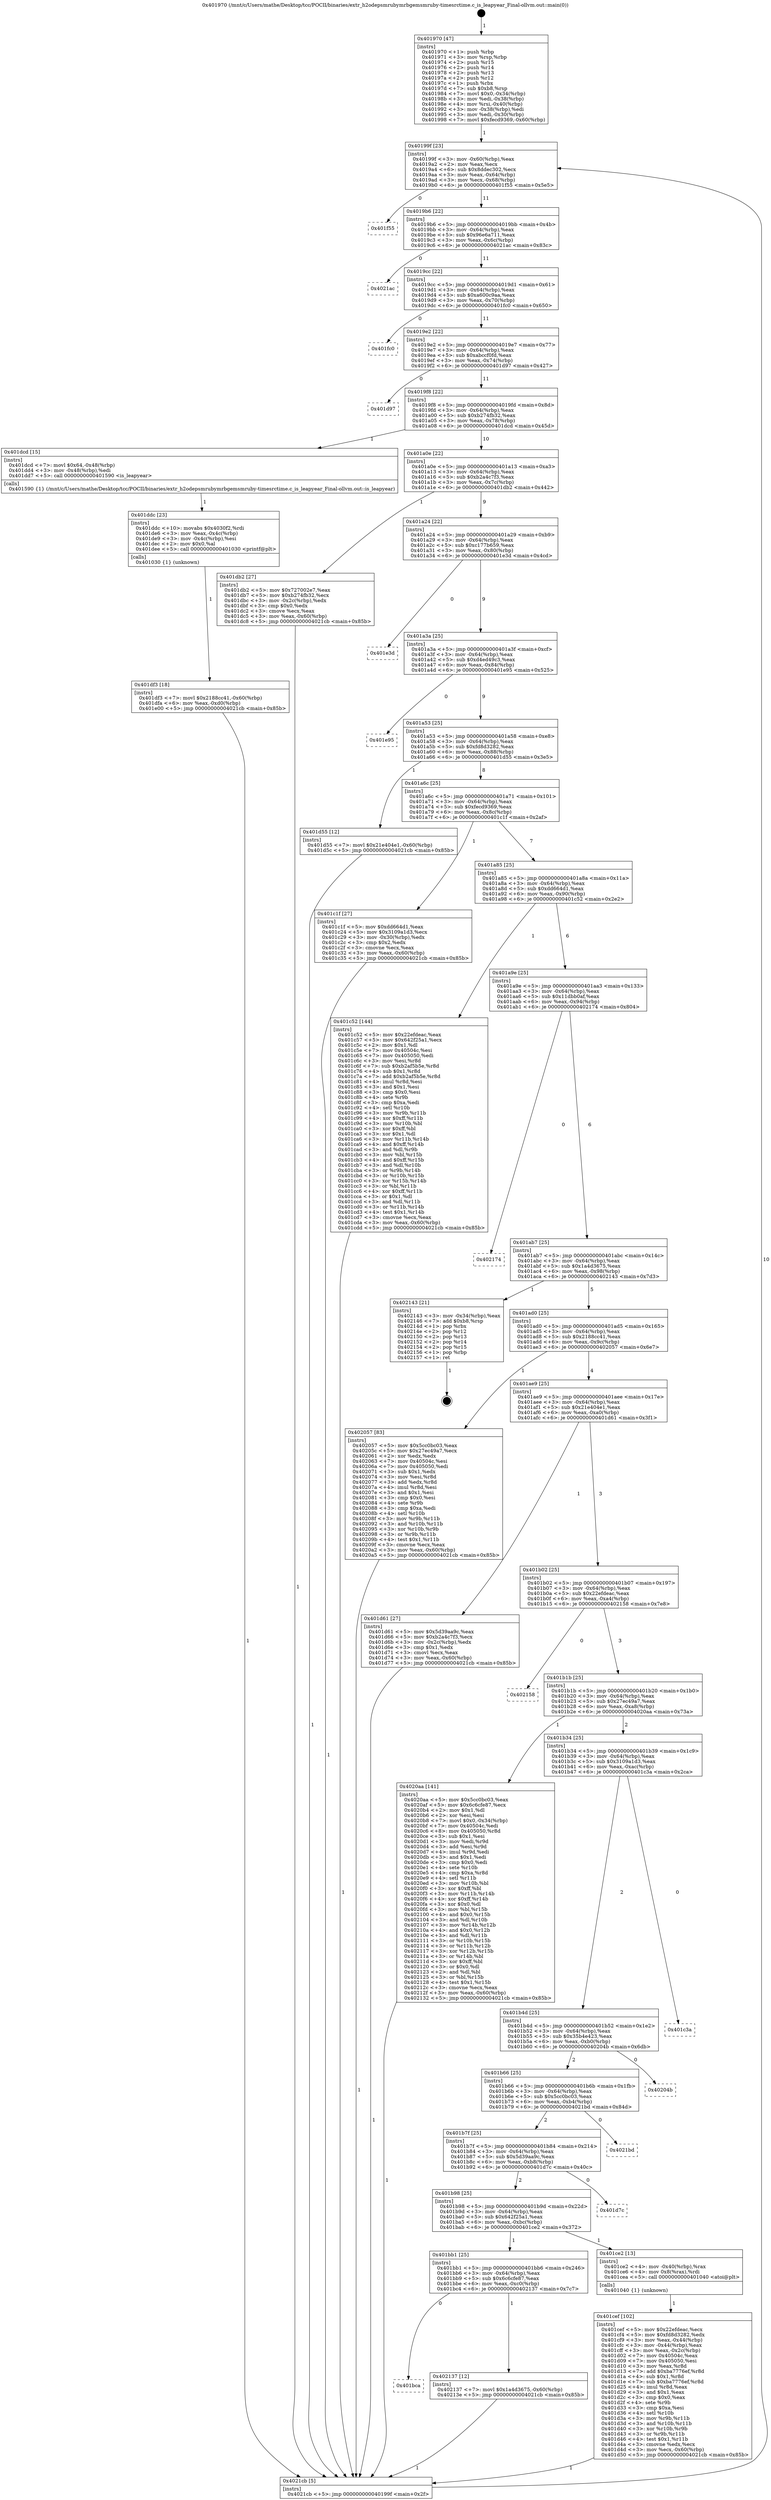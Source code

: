 digraph "0x401970" {
  label = "0x401970 (/mnt/c/Users/mathe/Desktop/tcc/POCII/binaries/extr_h2odepsmrubymrbgemsmruby-timesrctime.c_is_leapyear_Final-ollvm.out::main(0))"
  labelloc = "t"
  node[shape=record]

  Entry [label="",width=0.3,height=0.3,shape=circle,fillcolor=black,style=filled]
  "0x40199f" [label="{
     0x40199f [23]\l
     | [instrs]\l
     &nbsp;&nbsp;0x40199f \<+3\>: mov -0x60(%rbp),%eax\l
     &nbsp;&nbsp;0x4019a2 \<+2\>: mov %eax,%ecx\l
     &nbsp;&nbsp;0x4019a4 \<+6\>: sub $0x8ddec302,%ecx\l
     &nbsp;&nbsp;0x4019aa \<+3\>: mov %eax,-0x64(%rbp)\l
     &nbsp;&nbsp;0x4019ad \<+3\>: mov %ecx,-0x68(%rbp)\l
     &nbsp;&nbsp;0x4019b0 \<+6\>: je 0000000000401f55 \<main+0x5e5\>\l
  }"]
  "0x401f55" [label="{
     0x401f55\l
  }", style=dashed]
  "0x4019b6" [label="{
     0x4019b6 [22]\l
     | [instrs]\l
     &nbsp;&nbsp;0x4019b6 \<+5\>: jmp 00000000004019bb \<main+0x4b\>\l
     &nbsp;&nbsp;0x4019bb \<+3\>: mov -0x64(%rbp),%eax\l
     &nbsp;&nbsp;0x4019be \<+5\>: sub $0x96e6a711,%eax\l
     &nbsp;&nbsp;0x4019c3 \<+3\>: mov %eax,-0x6c(%rbp)\l
     &nbsp;&nbsp;0x4019c6 \<+6\>: je 00000000004021ac \<main+0x83c\>\l
  }"]
  Exit [label="",width=0.3,height=0.3,shape=circle,fillcolor=black,style=filled,peripheries=2]
  "0x4021ac" [label="{
     0x4021ac\l
  }", style=dashed]
  "0x4019cc" [label="{
     0x4019cc [22]\l
     | [instrs]\l
     &nbsp;&nbsp;0x4019cc \<+5\>: jmp 00000000004019d1 \<main+0x61\>\l
     &nbsp;&nbsp;0x4019d1 \<+3\>: mov -0x64(%rbp),%eax\l
     &nbsp;&nbsp;0x4019d4 \<+5\>: sub $0xa600c9aa,%eax\l
     &nbsp;&nbsp;0x4019d9 \<+3\>: mov %eax,-0x70(%rbp)\l
     &nbsp;&nbsp;0x4019dc \<+6\>: je 0000000000401fc0 \<main+0x650\>\l
  }"]
  "0x401bca" [label="{
     0x401bca\l
  }", style=dashed]
  "0x401fc0" [label="{
     0x401fc0\l
  }", style=dashed]
  "0x4019e2" [label="{
     0x4019e2 [22]\l
     | [instrs]\l
     &nbsp;&nbsp;0x4019e2 \<+5\>: jmp 00000000004019e7 \<main+0x77\>\l
     &nbsp;&nbsp;0x4019e7 \<+3\>: mov -0x64(%rbp),%eax\l
     &nbsp;&nbsp;0x4019ea \<+5\>: sub $0xabccf0fd,%eax\l
     &nbsp;&nbsp;0x4019ef \<+3\>: mov %eax,-0x74(%rbp)\l
     &nbsp;&nbsp;0x4019f2 \<+6\>: je 0000000000401d97 \<main+0x427\>\l
  }"]
  "0x402137" [label="{
     0x402137 [12]\l
     | [instrs]\l
     &nbsp;&nbsp;0x402137 \<+7\>: movl $0x1a4d3675,-0x60(%rbp)\l
     &nbsp;&nbsp;0x40213e \<+5\>: jmp 00000000004021cb \<main+0x85b\>\l
  }"]
  "0x401d97" [label="{
     0x401d97\l
  }", style=dashed]
  "0x4019f8" [label="{
     0x4019f8 [22]\l
     | [instrs]\l
     &nbsp;&nbsp;0x4019f8 \<+5\>: jmp 00000000004019fd \<main+0x8d\>\l
     &nbsp;&nbsp;0x4019fd \<+3\>: mov -0x64(%rbp),%eax\l
     &nbsp;&nbsp;0x401a00 \<+5\>: sub $0xb274fb32,%eax\l
     &nbsp;&nbsp;0x401a05 \<+3\>: mov %eax,-0x78(%rbp)\l
     &nbsp;&nbsp;0x401a08 \<+6\>: je 0000000000401dcd \<main+0x45d\>\l
  }"]
  "0x401df3" [label="{
     0x401df3 [18]\l
     | [instrs]\l
     &nbsp;&nbsp;0x401df3 \<+7\>: movl $0x2188cc41,-0x60(%rbp)\l
     &nbsp;&nbsp;0x401dfa \<+6\>: mov %eax,-0xd0(%rbp)\l
     &nbsp;&nbsp;0x401e00 \<+5\>: jmp 00000000004021cb \<main+0x85b\>\l
  }"]
  "0x401dcd" [label="{
     0x401dcd [15]\l
     | [instrs]\l
     &nbsp;&nbsp;0x401dcd \<+7\>: movl $0x64,-0x48(%rbp)\l
     &nbsp;&nbsp;0x401dd4 \<+3\>: mov -0x48(%rbp),%edi\l
     &nbsp;&nbsp;0x401dd7 \<+5\>: call 0000000000401590 \<is_leapyear\>\l
     | [calls]\l
     &nbsp;&nbsp;0x401590 \{1\} (/mnt/c/Users/mathe/Desktop/tcc/POCII/binaries/extr_h2odepsmrubymrbgemsmruby-timesrctime.c_is_leapyear_Final-ollvm.out::is_leapyear)\l
  }"]
  "0x401a0e" [label="{
     0x401a0e [22]\l
     | [instrs]\l
     &nbsp;&nbsp;0x401a0e \<+5\>: jmp 0000000000401a13 \<main+0xa3\>\l
     &nbsp;&nbsp;0x401a13 \<+3\>: mov -0x64(%rbp),%eax\l
     &nbsp;&nbsp;0x401a16 \<+5\>: sub $0xb2a4c7f3,%eax\l
     &nbsp;&nbsp;0x401a1b \<+3\>: mov %eax,-0x7c(%rbp)\l
     &nbsp;&nbsp;0x401a1e \<+6\>: je 0000000000401db2 \<main+0x442\>\l
  }"]
  "0x401ddc" [label="{
     0x401ddc [23]\l
     | [instrs]\l
     &nbsp;&nbsp;0x401ddc \<+10\>: movabs $0x4030f2,%rdi\l
     &nbsp;&nbsp;0x401de6 \<+3\>: mov %eax,-0x4c(%rbp)\l
     &nbsp;&nbsp;0x401de9 \<+3\>: mov -0x4c(%rbp),%esi\l
     &nbsp;&nbsp;0x401dec \<+2\>: mov $0x0,%al\l
     &nbsp;&nbsp;0x401dee \<+5\>: call 0000000000401030 \<printf@plt\>\l
     | [calls]\l
     &nbsp;&nbsp;0x401030 \{1\} (unknown)\l
  }"]
  "0x401db2" [label="{
     0x401db2 [27]\l
     | [instrs]\l
     &nbsp;&nbsp;0x401db2 \<+5\>: mov $0x727002e7,%eax\l
     &nbsp;&nbsp;0x401db7 \<+5\>: mov $0xb274fb32,%ecx\l
     &nbsp;&nbsp;0x401dbc \<+3\>: mov -0x2c(%rbp),%edx\l
     &nbsp;&nbsp;0x401dbf \<+3\>: cmp $0x0,%edx\l
     &nbsp;&nbsp;0x401dc2 \<+3\>: cmove %ecx,%eax\l
     &nbsp;&nbsp;0x401dc5 \<+3\>: mov %eax,-0x60(%rbp)\l
     &nbsp;&nbsp;0x401dc8 \<+5\>: jmp 00000000004021cb \<main+0x85b\>\l
  }"]
  "0x401a24" [label="{
     0x401a24 [22]\l
     | [instrs]\l
     &nbsp;&nbsp;0x401a24 \<+5\>: jmp 0000000000401a29 \<main+0xb9\>\l
     &nbsp;&nbsp;0x401a29 \<+3\>: mov -0x64(%rbp),%eax\l
     &nbsp;&nbsp;0x401a2c \<+5\>: sub $0xc177b659,%eax\l
     &nbsp;&nbsp;0x401a31 \<+3\>: mov %eax,-0x80(%rbp)\l
     &nbsp;&nbsp;0x401a34 \<+6\>: je 0000000000401e3d \<main+0x4cd\>\l
  }"]
  "0x401cef" [label="{
     0x401cef [102]\l
     | [instrs]\l
     &nbsp;&nbsp;0x401cef \<+5\>: mov $0x22efdeac,%ecx\l
     &nbsp;&nbsp;0x401cf4 \<+5\>: mov $0xfd8d3282,%edx\l
     &nbsp;&nbsp;0x401cf9 \<+3\>: mov %eax,-0x44(%rbp)\l
     &nbsp;&nbsp;0x401cfc \<+3\>: mov -0x44(%rbp),%eax\l
     &nbsp;&nbsp;0x401cff \<+3\>: mov %eax,-0x2c(%rbp)\l
     &nbsp;&nbsp;0x401d02 \<+7\>: mov 0x40504c,%eax\l
     &nbsp;&nbsp;0x401d09 \<+7\>: mov 0x405050,%esi\l
     &nbsp;&nbsp;0x401d10 \<+3\>: mov %eax,%r8d\l
     &nbsp;&nbsp;0x401d13 \<+7\>: add $0xba7776ef,%r8d\l
     &nbsp;&nbsp;0x401d1a \<+4\>: sub $0x1,%r8d\l
     &nbsp;&nbsp;0x401d1e \<+7\>: sub $0xba7776ef,%r8d\l
     &nbsp;&nbsp;0x401d25 \<+4\>: imul %r8d,%eax\l
     &nbsp;&nbsp;0x401d29 \<+3\>: and $0x1,%eax\l
     &nbsp;&nbsp;0x401d2c \<+3\>: cmp $0x0,%eax\l
     &nbsp;&nbsp;0x401d2f \<+4\>: sete %r9b\l
     &nbsp;&nbsp;0x401d33 \<+3\>: cmp $0xa,%esi\l
     &nbsp;&nbsp;0x401d36 \<+4\>: setl %r10b\l
     &nbsp;&nbsp;0x401d3a \<+3\>: mov %r9b,%r11b\l
     &nbsp;&nbsp;0x401d3d \<+3\>: and %r10b,%r11b\l
     &nbsp;&nbsp;0x401d40 \<+3\>: xor %r10b,%r9b\l
     &nbsp;&nbsp;0x401d43 \<+3\>: or %r9b,%r11b\l
     &nbsp;&nbsp;0x401d46 \<+4\>: test $0x1,%r11b\l
     &nbsp;&nbsp;0x401d4a \<+3\>: cmovne %edx,%ecx\l
     &nbsp;&nbsp;0x401d4d \<+3\>: mov %ecx,-0x60(%rbp)\l
     &nbsp;&nbsp;0x401d50 \<+5\>: jmp 00000000004021cb \<main+0x85b\>\l
  }"]
  "0x401e3d" [label="{
     0x401e3d\l
  }", style=dashed]
  "0x401a3a" [label="{
     0x401a3a [25]\l
     | [instrs]\l
     &nbsp;&nbsp;0x401a3a \<+5\>: jmp 0000000000401a3f \<main+0xcf\>\l
     &nbsp;&nbsp;0x401a3f \<+3\>: mov -0x64(%rbp),%eax\l
     &nbsp;&nbsp;0x401a42 \<+5\>: sub $0xd4ed49c3,%eax\l
     &nbsp;&nbsp;0x401a47 \<+6\>: mov %eax,-0x84(%rbp)\l
     &nbsp;&nbsp;0x401a4d \<+6\>: je 0000000000401e95 \<main+0x525\>\l
  }"]
  "0x401bb1" [label="{
     0x401bb1 [25]\l
     | [instrs]\l
     &nbsp;&nbsp;0x401bb1 \<+5\>: jmp 0000000000401bb6 \<main+0x246\>\l
     &nbsp;&nbsp;0x401bb6 \<+3\>: mov -0x64(%rbp),%eax\l
     &nbsp;&nbsp;0x401bb9 \<+5\>: sub $0x6c6cfe87,%eax\l
     &nbsp;&nbsp;0x401bbe \<+6\>: mov %eax,-0xc0(%rbp)\l
     &nbsp;&nbsp;0x401bc4 \<+6\>: je 0000000000402137 \<main+0x7c7\>\l
  }"]
  "0x401e95" [label="{
     0x401e95\l
  }", style=dashed]
  "0x401a53" [label="{
     0x401a53 [25]\l
     | [instrs]\l
     &nbsp;&nbsp;0x401a53 \<+5\>: jmp 0000000000401a58 \<main+0xe8\>\l
     &nbsp;&nbsp;0x401a58 \<+3\>: mov -0x64(%rbp),%eax\l
     &nbsp;&nbsp;0x401a5b \<+5\>: sub $0xfd8d3282,%eax\l
     &nbsp;&nbsp;0x401a60 \<+6\>: mov %eax,-0x88(%rbp)\l
     &nbsp;&nbsp;0x401a66 \<+6\>: je 0000000000401d55 \<main+0x3e5\>\l
  }"]
  "0x401ce2" [label="{
     0x401ce2 [13]\l
     | [instrs]\l
     &nbsp;&nbsp;0x401ce2 \<+4\>: mov -0x40(%rbp),%rax\l
     &nbsp;&nbsp;0x401ce6 \<+4\>: mov 0x8(%rax),%rdi\l
     &nbsp;&nbsp;0x401cea \<+5\>: call 0000000000401040 \<atoi@plt\>\l
     | [calls]\l
     &nbsp;&nbsp;0x401040 \{1\} (unknown)\l
  }"]
  "0x401d55" [label="{
     0x401d55 [12]\l
     | [instrs]\l
     &nbsp;&nbsp;0x401d55 \<+7\>: movl $0x21e404e1,-0x60(%rbp)\l
     &nbsp;&nbsp;0x401d5c \<+5\>: jmp 00000000004021cb \<main+0x85b\>\l
  }"]
  "0x401a6c" [label="{
     0x401a6c [25]\l
     | [instrs]\l
     &nbsp;&nbsp;0x401a6c \<+5\>: jmp 0000000000401a71 \<main+0x101\>\l
     &nbsp;&nbsp;0x401a71 \<+3\>: mov -0x64(%rbp),%eax\l
     &nbsp;&nbsp;0x401a74 \<+5\>: sub $0xfecd9369,%eax\l
     &nbsp;&nbsp;0x401a79 \<+6\>: mov %eax,-0x8c(%rbp)\l
     &nbsp;&nbsp;0x401a7f \<+6\>: je 0000000000401c1f \<main+0x2af\>\l
  }"]
  "0x401b98" [label="{
     0x401b98 [25]\l
     | [instrs]\l
     &nbsp;&nbsp;0x401b98 \<+5\>: jmp 0000000000401b9d \<main+0x22d\>\l
     &nbsp;&nbsp;0x401b9d \<+3\>: mov -0x64(%rbp),%eax\l
     &nbsp;&nbsp;0x401ba0 \<+5\>: sub $0x642f25a1,%eax\l
     &nbsp;&nbsp;0x401ba5 \<+6\>: mov %eax,-0xbc(%rbp)\l
     &nbsp;&nbsp;0x401bab \<+6\>: je 0000000000401ce2 \<main+0x372\>\l
  }"]
  "0x401c1f" [label="{
     0x401c1f [27]\l
     | [instrs]\l
     &nbsp;&nbsp;0x401c1f \<+5\>: mov $0xdd664d1,%eax\l
     &nbsp;&nbsp;0x401c24 \<+5\>: mov $0x3109a1d3,%ecx\l
     &nbsp;&nbsp;0x401c29 \<+3\>: mov -0x30(%rbp),%edx\l
     &nbsp;&nbsp;0x401c2c \<+3\>: cmp $0x2,%edx\l
     &nbsp;&nbsp;0x401c2f \<+3\>: cmovne %ecx,%eax\l
     &nbsp;&nbsp;0x401c32 \<+3\>: mov %eax,-0x60(%rbp)\l
     &nbsp;&nbsp;0x401c35 \<+5\>: jmp 00000000004021cb \<main+0x85b\>\l
  }"]
  "0x401a85" [label="{
     0x401a85 [25]\l
     | [instrs]\l
     &nbsp;&nbsp;0x401a85 \<+5\>: jmp 0000000000401a8a \<main+0x11a\>\l
     &nbsp;&nbsp;0x401a8a \<+3\>: mov -0x64(%rbp),%eax\l
     &nbsp;&nbsp;0x401a8d \<+5\>: sub $0xdd664d1,%eax\l
     &nbsp;&nbsp;0x401a92 \<+6\>: mov %eax,-0x90(%rbp)\l
     &nbsp;&nbsp;0x401a98 \<+6\>: je 0000000000401c52 \<main+0x2e2\>\l
  }"]
  "0x4021cb" [label="{
     0x4021cb [5]\l
     | [instrs]\l
     &nbsp;&nbsp;0x4021cb \<+5\>: jmp 000000000040199f \<main+0x2f\>\l
  }"]
  "0x401970" [label="{
     0x401970 [47]\l
     | [instrs]\l
     &nbsp;&nbsp;0x401970 \<+1\>: push %rbp\l
     &nbsp;&nbsp;0x401971 \<+3\>: mov %rsp,%rbp\l
     &nbsp;&nbsp;0x401974 \<+2\>: push %r15\l
     &nbsp;&nbsp;0x401976 \<+2\>: push %r14\l
     &nbsp;&nbsp;0x401978 \<+2\>: push %r13\l
     &nbsp;&nbsp;0x40197a \<+2\>: push %r12\l
     &nbsp;&nbsp;0x40197c \<+1\>: push %rbx\l
     &nbsp;&nbsp;0x40197d \<+7\>: sub $0xb8,%rsp\l
     &nbsp;&nbsp;0x401984 \<+7\>: movl $0x0,-0x34(%rbp)\l
     &nbsp;&nbsp;0x40198b \<+3\>: mov %edi,-0x38(%rbp)\l
     &nbsp;&nbsp;0x40198e \<+4\>: mov %rsi,-0x40(%rbp)\l
     &nbsp;&nbsp;0x401992 \<+3\>: mov -0x38(%rbp),%edi\l
     &nbsp;&nbsp;0x401995 \<+3\>: mov %edi,-0x30(%rbp)\l
     &nbsp;&nbsp;0x401998 \<+7\>: movl $0xfecd9369,-0x60(%rbp)\l
  }"]
  "0x401d7c" [label="{
     0x401d7c\l
  }", style=dashed]
  "0x401c52" [label="{
     0x401c52 [144]\l
     | [instrs]\l
     &nbsp;&nbsp;0x401c52 \<+5\>: mov $0x22efdeac,%eax\l
     &nbsp;&nbsp;0x401c57 \<+5\>: mov $0x642f25a1,%ecx\l
     &nbsp;&nbsp;0x401c5c \<+2\>: mov $0x1,%dl\l
     &nbsp;&nbsp;0x401c5e \<+7\>: mov 0x40504c,%esi\l
     &nbsp;&nbsp;0x401c65 \<+7\>: mov 0x405050,%edi\l
     &nbsp;&nbsp;0x401c6c \<+3\>: mov %esi,%r8d\l
     &nbsp;&nbsp;0x401c6f \<+7\>: sub $0xb2af5b5e,%r8d\l
     &nbsp;&nbsp;0x401c76 \<+4\>: sub $0x1,%r8d\l
     &nbsp;&nbsp;0x401c7a \<+7\>: add $0xb2af5b5e,%r8d\l
     &nbsp;&nbsp;0x401c81 \<+4\>: imul %r8d,%esi\l
     &nbsp;&nbsp;0x401c85 \<+3\>: and $0x1,%esi\l
     &nbsp;&nbsp;0x401c88 \<+3\>: cmp $0x0,%esi\l
     &nbsp;&nbsp;0x401c8b \<+4\>: sete %r9b\l
     &nbsp;&nbsp;0x401c8f \<+3\>: cmp $0xa,%edi\l
     &nbsp;&nbsp;0x401c92 \<+4\>: setl %r10b\l
     &nbsp;&nbsp;0x401c96 \<+3\>: mov %r9b,%r11b\l
     &nbsp;&nbsp;0x401c99 \<+4\>: xor $0xff,%r11b\l
     &nbsp;&nbsp;0x401c9d \<+3\>: mov %r10b,%bl\l
     &nbsp;&nbsp;0x401ca0 \<+3\>: xor $0xff,%bl\l
     &nbsp;&nbsp;0x401ca3 \<+3\>: xor $0x1,%dl\l
     &nbsp;&nbsp;0x401ca6 \<+3\>: mov %r11b,%r14b\l
     &nbsp;&nbsp;0x401ca9 \<+4\>: and $0xff,%r14b\l
     &nbsp;&nbsp;0x401cad \<+3\>: and %dl,%r9b\l
     &nbsp;&nbsp;0x401cb0 \<+3\>: mov %bl,%r15b\l
     &nbsp;&nbsp;0x401cb3 \<+4\>: and $0xff,%r15b\l
     &nbsp;&nbsp;0x401cb7 \<+3\>: and %dl,%r10b\l
     &nbsp;&nbsp;0x401cba \<+3\>: or %r9b,%r14b\l
     &nbsp;&nbsp;0x401cbd \<+3\>: or %r10b,%r15b\l
     &nbsp;&nbsp;0x401cc0 \<+3\>: xor %r15b,%r14b\l
     &nbsp;&nbsp;0x401cc3 \<+3\>: or %bl,%r11b\l
     &nbsp;&nbsp;0x401cc6 \<+4\>: xor $0xff,%r11b\l
     &nbsp;&nbsp;0x401cca \<+3\>: or $0x1,%dl\l
     &nbsp;&nbsp;0x401ccd \<+3\>: and %dl,%r11b\l
     &nbsp;&nbsp;0x401cd0 \<+3\>: or %r11b,%r14b\l
     &nbsp;&nbsp;0x401cd3 \<+4\>: test $0x1,%r14b\l
     &nbsp;&nbsp;0x401cd7 \<+3\>: cmovne %ecx,%eax\l
     &nbsp;&nbsp;0x401cda \<+3\>: mov %eax,-0x60(%rbp)\l
     &nbsp;&nbsp;0x401cdd \<+5\>: jmp 00000000004021cb \<main+0x85b\>\l
  }"]
  "0x401a9e" [label="{
     0x401a9e [25]\l
     | [instrs]\l
     &nbsp;&nbsp;0x401a9e \<+5\>: jmp 0000000000401aa3 \<main+0x133\>\l
     &nbsp;&nbsp;0x401aa3 \<+3\>: mov -0x64(%rbp),%eax\l
     &nbsp;&nbsp;0x401aa6 \<+5\>: sub $0x11dbb0af,%eax\l
     &nbsp;&nbsp;0x401aab \<+6\>: mov %eax,-0x94(%rbp)\l
     &nbsp;&nbsp;0x401ab1 \<+6\>: je 0000000000402174 \<main+0x804\>\l
  }"]
  "0x401b7f" [label="{
     0x401b7f [25]\l
     | [instrs]\l
     &nbsp;&nbsp;0x401b7f \<+5\>: jmp 0000000000401b84 \<main+0x214\>\l
     &nbsp;&nbsp;0x401b84 \<+3\>: mov -0x64(%rbp),%eax\l
     &nbsp;&nbsp;0x401b87 \<+5\>: sub $0x5d39aa9c,%eax\l
     &nbsp;&nbsp;0x401b8c \<+6\>: mov %eax,-0xb8(%rbp)\l
     &nbsp;&nbsp;0x401b92 \<+6\>: je 0000000000401d7c \<main+0x40c\>\l
  }"]
  "0x402174" [label="{
     0x402174\l
  }", style=dashed]
  "0x401ab7" [label="{
     0x401ab7 [25]\l
     | [instrs]\l
     &nbsp;&nbsp;0x401ab7 \<+5\>: jmp 0000000000401abc \<main+0x14c\>\l
     &nbsp;&nbsp;0x401abc \<+3\>: mov -0x64(%rbp),%eax\l
     &nbsp;&nbsp;0x401abf \<+5\>: sub $0x1a4d3675,%eax\l
     &nbsp;&nbsp;0x401ac4 \<+6\>: mov %eax,-0x98(%rbp)\l
     &nbsp;&nbsp;0x401aca \<+6\>: je 0000000000402143 \<main+0x7d3\>\l
  }"]
  "0x4021bd" [label="{
     0x4021bd\l
  }", style=dashed]
  "0x402143" [label="{
     0x402143 [21]\l
     | [instrs]\l
     &nbsp;&nbsp;0x402143 \<+3\>: mov -0x34(%rbp),%eax\l
     &nbsp;&nbsp;0x402146 \<+7\>: add $0xb8,%rsp\l
     &nbsp;&nbsp;0x40214d \<+1\>: pop %rbx\l
     &nbsp;&nbsp;0x40214e \<+2\>: pop %r12\l
     &nbsp;&nbsp;0x402150 \<+2\>: pop %r13\l
     &nbsp;&nbsp;0x402152 \<+2\>: pop %r14\l
     &nbsp;&nbsp;0x402154 \<+2\>: pop %r15\l
     &nbsp;&nbsp;0x402156 \<+1\>: pop %rbp\l
     &nbsp;&nbsp;0x402157 \<+1\>: ret\l
  }"]
  "0x401ad0" [label="{
     0x401ad0 [25]\l
     | [instrs]\l
     &nbsp;&nbsp;0x401ad0 \<+5\>: jmp 0000000000401ad5 \<main+0x165\>\l
     &nbsp;&nbsp;0x401ad5 \<+3\>: mov -0x64(%rbp),%eax\l
     &nbsp;&nbsp;0x401ad8 \<+5\>: sub $0x2188cc41,%eax\l
     &nbsp;&nbsp;0x401add \<+6\>: mov %eax,-0x9c(%rbp)\l
     &nbsp;&nbsp;0x401ae3 \<+6\>: je 0000000000402057 \<main+0x6e7\>\l
  }"]
  "0x401b66" [label="{
     0x401b66 [25]\l
     | [instrs]\l
     &nbsp;&nbsp;0x401b66 \<+5\>: jmp 0000000000401b6b \<main+0x1fb\>\l
     &nbsp;&nbsp;0x401b6b \<+3\>: mov -0x64(%rbp),%eax\l
     &nbsp;&nbsp;0x401b6e \<+5\>: sub $0x5cc0bc03,%eax\l
     &nbsp;&nbsp;0x401b73 \<+6\>: mov %eax,-0xb4(%rbp)\l
     &nbsp;&nbsp;0x401b79 \<+6\>: je 00000000004021bd \<main+0x84d\>\l
  }"]
  "0x402057" [label="{
     0x402057 [83]\l
     | [instrs]\l
     &nbsp;&nbsp;0x402057 \<+5\>: mov $0x5cc0bc03,%eax\l
     &nbsp;&nbsp;0x40205c \<+5\>: mov $0x27ec49a7,%ecx\l
     &nbsp;&nbsp;0x402061 \<+2\>: xor %edx,%edx\l
     &nbsp;&nbsp;0x402063 \<+7\>: mov 0x40504c,%esi\l
     &nbsp;&nbsp;0x40206a \<+7\>: mov 0x405050,%edi\l
     &nbsp;&nbsp;0x402071 \<+3\>: sub $0x1,%edx\l
     &nbsp;&nbsp;0x402074 \<+3\>: mov %esi,%r8d\l
     &nbsp;&nbsp;0x402077 \<+3\>: add %edx,%r8d\l
     &nbsp;&nbsp;0x40207a \<+4\>: imul %r8d,%esi\l
     &nbsp;&nbsp;0x40207e \<+3\>: and $0x1,%esi\l
     &nbsp;&nbsp;0x402081 \<+3\>: cmp $0x0,%esi\l
     &nbsp;&nbsp;0x402084 \<+4\>: sete %r9b\l
     &nbsp;&nbsp;0x402088 \<+3\>: cmp $0xa,%edi\l
     &nbsp;&nbsp;0x40208b \<+4\>: setl %r10b\l
     &nbsp;&nbsp;0x40208f \<+3\>: mov %r9b,%r11b\l
     &nbsp;&nbsp;0x402092 \<+3\>: and %r10b,%r11b\l
     &nbsp;&nbsp;0x402095 \<+3\>: xor %r10b,%r9b\l
     &nbsp;&nbsp;0x402098 \<+3\>: or %r9b,%r11b\l
     &nbsp;&nbsp;0x40209b \<+4\>: test $0x1,%r11b\l
     &nbsp;&nbsp;0x40209f \<+3\>: cmovne %ecx,%eax\l
     &nbsp;&nbsp;0x4020a2 \<+3\>: mov %eax,-0x60(%rbp)\l
     &nbsp;&nbsp;0x4020a5 \<+5\>: jmp 00000000004021cb \<main+0x85b\>\l
  }"]
  "0x401ae9" [label="{
     0x401ae9 [25]\l
     | [instrs]\l
     &nbsp;&nbsp;0x401ae9 \<+5\>: jmp 0000000000401aee \<main+0x17e\>\l
     &nbsp;&nbsp;0x401aee \<+3\>: mov -0x64(%rbp),%eax\l
     &nbsp;&nbsp;0x401af1 \<+5\>: sub $0x21e404e1,%eax\l
     &nbsp;&nbsp;0x401af6 \<+6\>: mov %eax,-0xa0(%rbp)\l
     &nbsp;&nbsp;0x401afc \<+6\>: je 0000000000401d61 \<main+0x3f1\>\l
  }"]
  "0x40204b" [label="{
     0x40204b\l
  }", style=dashed]
  "0x401d61" [label="{
     0x401d61 [27]\l
     | [instrs]\l
     &nbsp;&nbsp;0x401d61 \<+5\>: mov $0x5d39aa9c,%eax\l
     &nbsp;&nbsp;0x401d66 \<+5\>: mov $0xb2a4c7f3,%ecx\l
     &nbsp;&nbsp;0x401d6b \<+3\>: mov -0x2c(%rbp),%edx\l
     &nbsp;&nbsp;0x401d6e \<+3\>: cmp $0x1,%edx\l
     &nbsp;&nbsp;0x401d71 \<+3\>: cmovl %ecx,%eax\l
     &nbsp;&nbsp;0x401d74 \<+3\>: mov %eax,-0x60(%rbp)\l
     &nbsp;&nbsp;0x401d77 \<+5\>: jmp 00000000004021cb \<main+0x85b\>\l
  }"]
  "0x401b02" [label="{
     0x401b02 [25]\l
     | [instrs]\l
     &nbsp;&nbsp;0x401b02 \<+5\>: jmp 0000000000401b07 \<main+0x197\>\l
     &nbsp;&nbsp;0x401b07 \<+3\>: mov -0x64(%rbp),%eax\l
     &nbsp;&nbsp;0x401b0a \<+5\>: sub $0x22efdeac,%eax\l
     &nbsp;&nbsp;0x401b0f \<+6\>: mov %eax,-0xa4(%rbp)\l
     &nbsp;&nbsp;0x401b15 \<+6\>: je 0000000000402158 \<main+0x7e8\>\l
  }"]
  "0x401b4d" [label="{
     0x401b4d [25]\l
     | [instrs]\l
     &nbsp;&nbsp;0x401b4d \<+5\>: jmp 0000000000401b52 \<main+0x1e2\>\l
     &nbsp;&nbsp;0x401b52 \<+3\>: mov -0x64(%rbp),%eax\l
     &nbsp;&nbsp;0x401b55 \<+5\>: sub $0x35b4e423,%eax\l
     &nbsp;&nbsp;0x401b5a \<+6\>: mov %eax,-0xb0(%rbp)\l
     &nbsp;&nbsp;0x401b60 \<+6\>: je 000000000040204b \<main+0x6db\>\l
  }"]
  "0x402158" [label="{
     0x402158\l
  }", style=dashed]
  "0x401b1b" [label="{
     0x401b1b [25]\l
     | [instrs]\l
     &nbsp;&nbsp;0x401b1b \<+5\>: jmp 0000000000401b20 \<main+0x1b0\>\l
     &nbsp;&nbsp;0x401b20 \<+3\>: mov -0x64(%rbp),%eax\l
     &nbsp;&nbsp;0x401b23 \<+5\>: sub $0x27ec49a7,%eax\l
     &nbsp;&nbsp;0x401b28 \<+6\>: mov %eax,-0xa8(%rbp)\l
     &nbsp;&nbsp;0x401b2e \<+6\>: je 00000000004020aa \<main+0x73a\>\l
  }"]
  "0x401c3a" [label="{
     0x401c3a\l
  }", style=dashed]
  "0x4020aa" [label="{
     0x4020aa [141]\l
     | [instrs]\l
     &nbsp;&nbsp;0x4020aa \<+5\>: mov $0x5cc0bc03,%eax\l
     &nbsp;&nbsp;0x4020af \<+5\>: mov $0x6c6cfe87,%ecx\l
     &nbsp;&nbsp;0x4020b4 \<+2\>: mov $0x1,%dl\l
     &nbsp;&nbsp;0x4020b6 \<+2\>: xor %esi,%esi\l
     &nbsp;&nbsp;0x4020b8 \<+7\>: movl $0x0,-0x34(%rbp)\l
     &nbsp;&nbsp;0x4020bf \<+7\>: mov 0x40504c,%edi\l
     &nbsp;&nbsp;0x4020c6 \<+8\>: mov 0x405050,%r8d\l
     &nbsp;&nbsp;0x4020ce \<+3\>: sub $0x1,%esi\l
     &nbsp;&nbsp;0x4020d1 \<+3\>: mov %edi,%r9d\l
     &nbsp;&nbsp;0x4020d4 \<+3\>: add %esi,%r9d\l
     &nbsp;&nbsp;0x4020d7 \<+4\>: imul %r9d,%edi\l
     &nbsp;&nbsp;0x4020db \<+3\>: and $0x1,%edi\l
     &nbsp;&nbsp;0x4020de \<+3\>: cmp $0x0,%edi\l
     &nbsp;&nbsp;0x4020e1 \<+4\>: sete %r10b\l
     &nbsp;&nbsp;0x4020e5 \<+4\>: cmp $0xa,%r8d\l
     &nbsp;&nbsp;0x4020e9 \<+4\>: setl %r11b\l
     &nbsp;&nbsp;0x4020ed \<+3\>: mov %r10b,%bl\l
     &nbsp;&nbsp;0x4020f0 \<+3\>: xor $0xff,%bl\l
     &nbsp;&nbsp;0x4020f3 \<+3\>: mov %r11b,%r14b\l
     &nbsp;&nbsp;0x4020f6 \<+4\>: xor $0xff,%r14b\l
     &nbsp;&nbsp;0x4020fa \<+3\>: xor $0x0,%dl\l
     &nbsp;&nbsp;0x4020fd \<+3\>: mov %bl,%r15b\l
     &nbsp;&nbsp;0x402100 \<+4\>: and $0x0,%r15b\l
     &nbsp;&nbsp;0x402104 \<+3\>: and %dl,%r10b\l
     &nbsp;&nbsp;0x402107 \<+3\>: mov %r14b,%r12b\l
     &nbsp;&nbsp;0x40210a \<+4\>: and $0x0,%r12b\l
     &nbsp;&nbsp;0x40210e \<+3\>: and %dl,%r11b\l
     &nbsp;&nbsp;0x402111 \<+3\>: or %r10b,%r15b\l
     &nbsp;&nbsp;0x402114 \<+3\>: or %r11b,%r12b\l
     &nbsp;&nbsp;0x402117 \<+3\>: xor %r12b,%r15b\l
     &nbsp;&nbsp;0x40211a \<+3\>: or %r14b,%bl\l
     &nbsp;&nbsp;0x40211d \<+3\>: xor $0xff,%bl\l
     &nbsp;&nbsp;0x402120 \<+3\>: or $0x0,%dl\l
     &nbsp;&nbsp;0x402123 \<+2\>: and %dl,%bl\l
     &nbsp;&nbsp;0x402125 \<+3\>: or %bl,%r15b\l
     &nbsp;&nbsp;0x402128 \<+4\>: test $0x1,%r15b\l
     &nbsp;&nbsp;0x40212c \<+3\>: cmovne %ecx,%eax\l
     &nbsp;&nbsp;0x40212f \<+3\>: mov %eax,-0x60(%rbp)\l
     &nbsp;&nbsp;0x402132 \<+5\>: jmp 00000000004021cb \<main+0x85b\>\l
  }"]
  "0x401b34" [label="{
     0x401b34 [25]\l
     | [instrs]\l
     &nbsp;&nbsp;0x401b34 \<+5\>: jmp 0000000000401b39 \<main+0x1c9\>\l
     &nbsp;&nbsp;0x401b39 \<+3\>: mov -0x64(%rbp),%eax\l
     &nbsp;&nbsp;0x401b3c \<+5\>: sub $0x3109a1d3,%eax\l
     &nbsp;&nbsp;0x401b41 \<+6\>: mov %eax,-0xac(%rbp)\l
     &nbsp;&nbsp;0x401b47 \<+6\>: je 0000000000401c3a \<main+0x2ca\>\l
  }"]
  Entry -> "0x401970" [label=" 1"]
  "0x40199f" -> "0x401f55" [label=" 0"]
  "0x40199f" -> "0x4019b6" [label=" 11"]
  "0x402143" -> Exit [label=" 1"]
  "0x4019b6" -> "0x4021ac" [label=" 0"]
  "0x4019b6" -> "0x4019cc" [label=" 11"]
  "0x402137" -> "0x4021cb" [label=" 1"]
  "0x4019cc" -> "0x401fc0" [label=" 0"]
  "0x4019cc" -> "0x4019e2" [label=" 11"]
  "0x401bb1" -> "0x401bca" [label=" 0"]
  "0x4019e2" -> "0x401d97" [label=" 0"]
  "0x4019e2" -> "0x4019f8" [label=" 11"]
  "0x401bb1" -> "0x402137" [label=" 1"]
  "0x4019f8" -> "0x401dcd" [label=" 1"]
  "0x4019f8" -> "0x401a0e" [label=" 10"]
  "0x4020aa" -> "0x4021cb" [label=" 1"]
  "0x401a0e" -> "0x401db2" [label=" 1"]
  "0x401a0e" -> "0x401a24" [label=" 9"]
  "0x402057" -> "0x4021cb" [label=" 1"]
  "0x401a24" -> "0x401e3d" [label=" 0"]
  "0x401a24" -> "0x401a3a" [label=" 9"]
  "0x401df3" -> "0x4021cb" [label=" 1"]
  "0x401a3a" -> "0x401e95" [label=" 0"]
  "0x401a3a" -> "0x401a53" [label=" 9"]
  "0x401ddc" -> "0x401df3" [label=" 1"]
  "0x401a53" -> "0x401d55" [label=" 1"]
  "0x401a53" -> "0x401a6c" [label=" 8"]
  "0x401dcd" -> "0x401ddc" [label=" 1"]
  "0x401a6c" -> "0x401c1f" [label=" 1"]
  "0x401a6c" -> "0x401a85" [label=" 7"]
  "0x401c1f" -> "0x4021cb" [label=" 1"]
  "0x401970" -> "0x40199f" [label=" 1"]
  "0x4021cb" -> "0x40199f" [label=" 10"]
  "0x401d61" -> "0x4021cb" [label=" 1"]
  "0x401a85" -> "0x401c52" [label=" 1"]
  "0x401a85" -> "0x401a9e" [label=" 6"]
  "0x401c52" -> "0x4021cb" [label=" 1"]
  "0x401d55" -> "0x4021cb" [label=" 1"]
  "0x401a9e" -> "0x402174" [label=" 0"]
  "0x401a9e" -> "0x401ab7" [label=" 6"]
  "0x401ce2" -> "0x401cef" [label=" 1"]
  "0x401ab7" -> "0x402143" [label=" 1"]
  "0x401ab7" -> "0x401ad0" [label=" 5"]
  "0x401b98" -> "0x401bb1" [label=" 1"]
  "0x401ad0" -> "0x402057" [label=" 1"]
  "0x401ad0" -> "0x401ae9" [label=" 4"]
  "0x401db2" -> "0x4021cb" [label=" 1"]
  "0x401ae9" -> "0x401d61" [label=" 1"]
  "0x401ae9" -> "0x401b02" [label=" 3"]
  "0x401b7f" -> "0x401b98" [label=" 2"]
  "0x401b02" -> "0x402158" [label=" 0"]
  "0x401b02" -> "0x401b1b" [label=" 3"]
  "0x401cef" -> "0x4021cb" [label=" 1"]
  "0x401b1b" -> "0x4020aa" [label=" 1"]
  "0x401b1b" -> "0x401b34" [label=" 2"]
  "0x401b66" -> "0x401b7f" [label=" 2"]
  "0x401b34" -> "0x401c3a" [label=" 0"]
  "0x401b34" -> "0x401b4d" [label=" 2"]
  "0x401b7f" -> "0x401d7c" [label=" 0"]
  "0x401b4d" -> "0x40204b" [label=" 0"]
  "0x401b4d" -> "0x401b66" [label=" 2"]
  "0x401b98" -> "0x401ce2" [label=" 1"]
  "0x401b66" -> "0x4021bd" [label=" 0"]
}
